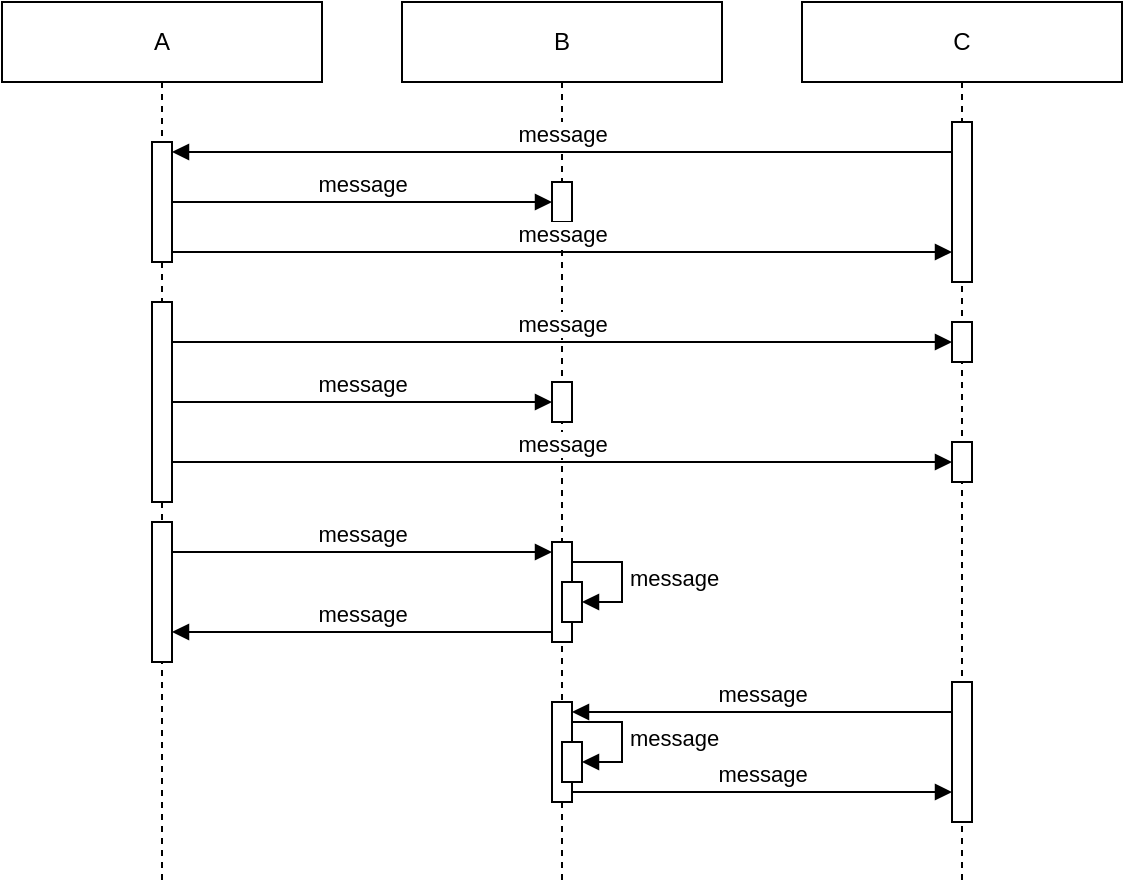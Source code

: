 <mxfile version="26.2.2">
  <diagram name="Diagram" id="test-1">
    <mxGraphModel dx="0" dy="0" grid="1" gridSize="10" guides="1" tooltips="1" connect="1" arrows="1" fold="1" page="0" pageScale="1" pageWidth="851" pageHeight="1100" background="#ffffff" math="0" shadow="0">
      <root>
        <mxCell id="0" />
        <mxCell id="1" parent="0" />
        <mxCell id="test-2" value="A" parent="1" style="shape=umlLifeline;perimeter=lifelinePerimeter;whiteSpace=wrap;html=1;container=1;dropTarget=0;collapsible=0;recursiveResize=0;outlineConnect=0;portConstraint=eastwest;newEdgeStyle={&quot;curved&quot;:0,&quot;rounded&quot;:0};" vertex="1">
          <mxGeometry x="0" y="0" width="160" height="440" as="geometry" />
        </mxCell>
        <mxCell id="test-3" value="B" parent="1" style="shape=umlLifeline;perimeter=lifelinePerimeter;whiteSpace=wrap;html=1;container=1;dropTarget=0;collapsible=0;recursiveResize=0;outlineConnect=0;portConstraint=eastwest;newEdgeStyle={&quot;curved&quot;:0,&quot;rounded&quot;:0};" vertex="1">
          <mxGeometry x="200" y="0" width="160" height="440" as="geometry" />
        </mxCell>
        <mxCell id="test-4" value="C" parent="1" style="shape=umlLifeline;perimeter=lifelinePerimeter;whiteSpace=wrap;html=1;container=1;dropTarget=0;collapsible=0;recursiveResize=0;outlineConnect=0;portConstraint=eastwest;newEdgeStyle={&quot;curved&quot;:0,&quot;rounded&quot;:0};" vertex="1">
          <mxGeometry x="400" y="0" width="160" height="440" as="geometry" />
        </mxCell>
        <mxCell id="test-5" value="" parent="test-4" style="html=1;points=[[0,0,0,0,5],[0,1,0,0,-5],[1,0,0,0,5],[1,1,0,0,-5]];perimeter=orthogonalPerimeter;outlineConnect=0;targetShapes=umlLifeline;portConstraint=eastwest;newEdgeStyle={&quot;curved&quot;:0,&quot;rounded&quot;:0};" vertex="1">
          <mxGeometry x="75.0" y="60" width="10" height="80" as="geometry" />
        </mxCell>
        <mxCell id="test-6" value="" parent="test-2" style="html=1;points=[[0,0,0,0,5],[0,1,0,0,-5],[1,0,0,0,5],[1,1,0,0,-5]];perimeter=orthogonalPerimeter;outlineConnect=0;targetShapes=umlLifeline;portConstraint=eastwest;newEdgeStyle={&quot;curved&quot;:0,&quot;rounded&quot;:0};" vertex="1">
          <mxGeometry x="75.0" y="70" width="10" height="60" as="geometry" />
        </mxCell>
        <mxCell id="test-7" value="message" parent="1" style="html=1;curved=0;rounded=0;align=center;verticalAlign=bottom;endArrow=block;dashed=0;entryX=1;entryY=0;entryDx=0;entryDy=5;" edge="1" source="test-5" target="test-6">
          <mxGeometry relative="1" as="geometry">
            <mxPoint as="sourcePoint" />
          </mxGeometry>
        </mxCell>
        <mxCell id="test-8" value="" parent="test-3" style="html=1;points=[[0,0,0,0,5],[0,1,0,0,-5],[1,0,0,0,5],[1,1,0,0,-5]];perimeter=orthogonalPerimeter;outlineConnect=0;targetShapes=umlLifeline;portConstraint=eastwest;newEdgeStyle={&quot;curved&quot;:0,&quot;rounded&quot;:0};" vertex="1">
          <mxGeometry x="75.0" y="90" width="10" height="20" as="geometry" />
        </mxCell>
        <mxCell id="test-9" value="message" parent="1" style="html=1;curved=0;rounded=0;align=center;verticalAlign=bottom;endArrow=block;dashed=0;" edge="1" source="test-6" target="test-8">
          <mxGeometry relative="1" as="geometry">
            <mxPoint as="targetPoint" />
            <mxPoint as="sourcePoint" />
            <Array as="points">
              <mxPoint x="180.0" y="100" />
            </Array>
          </mxGeometry>
        </mxCell>
        <mxCell id="test-10" value="message" parent="1" style="html=1;curved=0;rounded=0;align=center;verticalAlign=bottom;endArrow=block;dashed=0;exitX=1;exitY=1;exitDx=0;exitDy=-5;" edge="1" source="test-6" target="test-5">
          <mxGeometry relative="1" as="geometry">
            <mxPoint as="targetPoint" />
          </mxGeometry>
        </mxCell>
        <mxCell id="test-11" value="" parent="test-2" style="html=1;points=[[0,0,0,0,5],[0,1,0,0,-5],[1,0,0,0,5],[1,1,0,0,-5]];perimeter=orthogonalPerimeter;outlineConnect=0;targetShapes=umlLifeline;portConstraint=eastwest;newEdgeStyle={&quot;curved&quot;:0,&quot;rounded&quot;:0};" vertex="1">
          <mxGeometry x="75.0" y="150" width="10" height="100" as="geometry" />
        </mxCell>
        <mxCell id="test-12" value="" parent="test-4" style="html=1;points=[[0,0,0,0,5],[0,1,0,0,-5],[1,0,0,0,5],[1,1,0,0,-5]];perimeter=orthogonalPerimeter;outlineConnect=0;targetShapes=umlLifeline;portConstraint=eastwest;newEdgeStyle={&quot;curved&quot;:0,&quot;rounded&quot;:0};" vertex="1">
          <mxGeometry x="75.0" y="160" width="10" height="20" as="geometry" />
        </mxCell>
        <mxCell id="test-13" value="message" parent="1" style="html=1;curved=0;rounded=0;align=center;verticalAlign=bottom;endArrow=block;dashed=0;" edge="1" source="test-11" target="test-12">
          <mxGeometry relative="1" as="geometry">
            <mxPoint as="targetPoint" />
            <mxPoint as="sourcePoint" />
            <Array as="points">
              <mxPoint x="280.0" y="170" />
            </Array>
          </mxGeometry>
        </mxCell>
        <mxCell id="test-14" value="" parent="test-3" style="html=1;points=[[0,0,0,0,5],[0,1,0,0,-5],[1,0,0,0,5],[1,1,0,0,-5]];perimeter=orthogonalPerimeter;outlineConnect=0;targetShapes=umlLifeline;portConstraint=eastwest;newEdgeStyle={&quot;curved&quot;:0,&quot;rounded&quot;:0};" vertex="1">
          <mxGeometry x="75.0" y="190" width="10" height="20" as="geometry" />
        </mxCell>
        <mxCell id="test-15" value="message" parent="1" style="html=1;curved=0;rounded=0;align=center;verticalAlign=bottom;endArrow=block;dashed=0;" edge="1" source="test-11" target="test-14">
          <mxGeometry relative="1" as="geometry">
            <mxPoint as="targetPoint" />
            <mxPoint as="sourcePoint" />
            <Array as="points">
              <mxPoint x="180.0" y="200" />
            </Array>
          </mxGeometry>
        </mxCell>
        <mxCell id="test-16" value="" parent="test-4" style="html=1;points=[[0,0,0,0,5],[0,1,0,0,-5],[1,0,0,0,5],[1,1,0,0,-5]];perimeter=orthogonalPerimeter;outlineConnect=0;targetShapes=umlLifeline;portConstraint=eastwest;newEdgeStyle={&quot;curved&quot;:0,&quot;rounded&quot;:0};" vertex="1">
          <mxGeometry x="75.0" y="220" width="10" height="20" as="geometry" />
        </mxCell>
        <mxCell id="test-17" value="message" parent="1" style="html=1;curved=0;rounded=0;align=center;verticalAlign=bottom;endArrow=block;dashed=0;" edge="1" source="test-11" target="test-16">
          <mxGeometry relative="1" as="geometry">
            <mxPoint as="targetPoint" />
            <mxPoint as="sourcePoint" />
            <Array as="points">
              <mxPoint x="280.0" y="230" />
            </Array>
          </mxGeometry>
        </mxCell>
        <mxCell id="test-18" value="" parent="test-2" style="html=1;points=[[0,0,0,0,5],[0,1,0,0,-5],[1,0,0,0,5],[1,1,0,0,-5]];perimeter=orthogonalPerimeter;outlineConnect=0;targetShapes=umlLifeline;portConstraint=eastwest;newEdgeStyle={&quot;curved&quot;:0,&quot;rounded&quot;:0};" vertex="1">
          <mxGeometry x="75.0" y="260" width="10" height="70" as="geometry" />
        </mxCell>
        <mxCell id="test-19" value="" parent="test-3" style="html=1;points=[[0,0,0,0,5],[0,1,0,0,-5],[1,0,0,0,5],[1,1,0,0,-5]];perimeter=orthogonalPerimeter;outlineConnect=0;targetShapes=umlLifeline;portConstraint=eastwest;newEdgeStyle={&quot;curved&quot;:0,&quot;rounded&quot;:0};" vertex="1">
          <mxGeometry x="75.0" y="270" width="10" height="50" as="geometry" />
        </mxCell>
        <mxCell id="test-20" value="message" parent="1" style="html=1;curved=0;rounded=0;align=center;verticalAlign=bottom;endArrow=block;dashed=0;entryX=0;entryY=0;entryDx=0;entryDy=5;" edge="1" source="test-18" target="test-19">
          <mxGeometry relative="1" as="geometry">
            <mxPoint as="sourcePoint" />
          </mxGeometry>
        </mxCell>
        <mxCell id="test-21" value="" parent="test-3" style="html=1;points=[[0,0,0,0,5],[0,1,0,0,-5],[1,0,0,0,5],[1,1,0,0,-5]];perimeter=orthogonalPerimeter;outlineConnect=0;targetShapes=umlLifeline;portConstraint=eastwest;newEdgeStyle={&quot;curved&quot;:0,&quot;rounded&quot;:0};" vertex="1">
          <mxGeometry x="80.0" y="290" width="10" height="20" as="geometry" />
        </mxCell>
        <mxCell id="test-22" value="message" parent="1" style="html=1;curved=0;rounded=0;spacingLeft=2;align=left;verticalAlign=middle;endArrow=block;dashed=0;" edge="1" source="test-19" target="test-21">
          <mxGeometry relative="1" as="geometry">
            <mxPoint as="targetPoint" />
            <mxPoint as="sourcePoint" />
            <Array as="points">
              <mxPoint x="310.0" y="280" />
              <mxPoint x="310.0" y="300" />
            </Array>
          </mxGeometry>
        </mxCell>
        <mxCell id="test-23" value="message" parent="1" style="html=1;curved=0;rounded=0;align=center;verticalAlign=bottom;endArrow=block;dashed=0;exitX=0;exitY=1;exitDx=0;exitDy=-5;" edge="1" source="test-19" target="test-18">
          <mxGeometry relative="1" as="geometry">
            <mxPoint as="targetPoint" />
          </mxGeometry>
        </mxCell>
        <mxCell id="test-24" value="" parent="test-4" style="html=1;points=[[0,0,0,0,5],[0,1,0,0,-5],[1,0,0,0,5],[1,1,0,0,-5]];perimeter=orthogonalPerimeter;outlineConnect=0;targetShapes=umlLifeline;portConstraint=eastwest;newEdgeStyle={&quot;curved&quot;:0,&quot;rounded&quot;:0};" vertex="1">
          <mxGeometry x="75.0" y="340" width="10" height="70" as="geometry" />
        </mxCell>
        <mxCell id="test-25" value="" parent="test-3" style="html=1;points=[[0,0,0,0,5],[0,1,0,0,-5],[1,0,0,0,5],[1,1,0,0,-5]];perimeter=orthogonalPerimeter;outlineConnect=0;targetShapes=umlLifeline;portConstraint=eastwest;newEdgeStyle={&quot;curved&quot;:0,&quot;rounded&quot;:0};" vertex="1">
          <mxGeometry x="75.0" y="350" width="10" height="50" as="geometry" />
        </mxCell>
        <mxCell id="test-26" value="message" parent="1" style="html=1;curved=0;rounded=0;align=center;verticalAlign=bottom;endArrow=block;dashed=0;entryX=1;entryY=0;entryDx=0;entryDy=5;" edge="1" source="test-24" target="test-25">
          <mxGeometry relative="1" as="geometry">
            <mxPoint as="sourcePoint" />
          </mxGeometry>
        </mxCell>
        <mxCell id="test-27" value="" parent="test-3" style="html=1;points=[[0,0,0,0,5],[0,1,0,0,-5],[1,0,0,0,5],[1,1,0,0,-5]];perimeter=orthogonalPerimeter;outlineConnect=0;targetShapes=umlLifeline;portConstraint=eastwest;newEdgeStyle={&quot;curved&quot;:0,&quot;rounded&quot;:0};" vertex="1">
          <mxGeometry x="80.0" y="370" width="10" height="20" as="geometry" />
        </mxCell>
        <mxCell id="test-28" value="message" parent="1" style="html=1;curved=0;rounded=0;spacingLeft=2;align=left;verticalAlign=middle;endArrow=block;dashed=0;" edge="1" source="test-25" target="test-27">
          <mxGeometry relative="1" as="geometry">
            <mxPoint as="targetPoint" />
            <mxPoint as="sourcePoint" />
            <Array as="points">
              <mxPoint x="310.0" y="360" />
              <mxPoint x="310.0" y="380" />
            </Array>
          </mxGeometry>
        </mxCell>
        <mxCell id="test-29" value="message" parent="1" style="html=1;curved=0;rounded=0;align=center;verticalAlign=bottom;endArrow=block;dashed=0;exitX=1;exitY=1;exitDx=0;exitDy=-5;" edge="1" source="test-25" target="test-24">
          <mxGeometry relative="1" as="geometry">
            <mxPoint as="targetPoint" />
          </mxGeometry>
        </mxCell>
      </root>
    </mxGraphModel>
  </diagram>
</mxfile>
